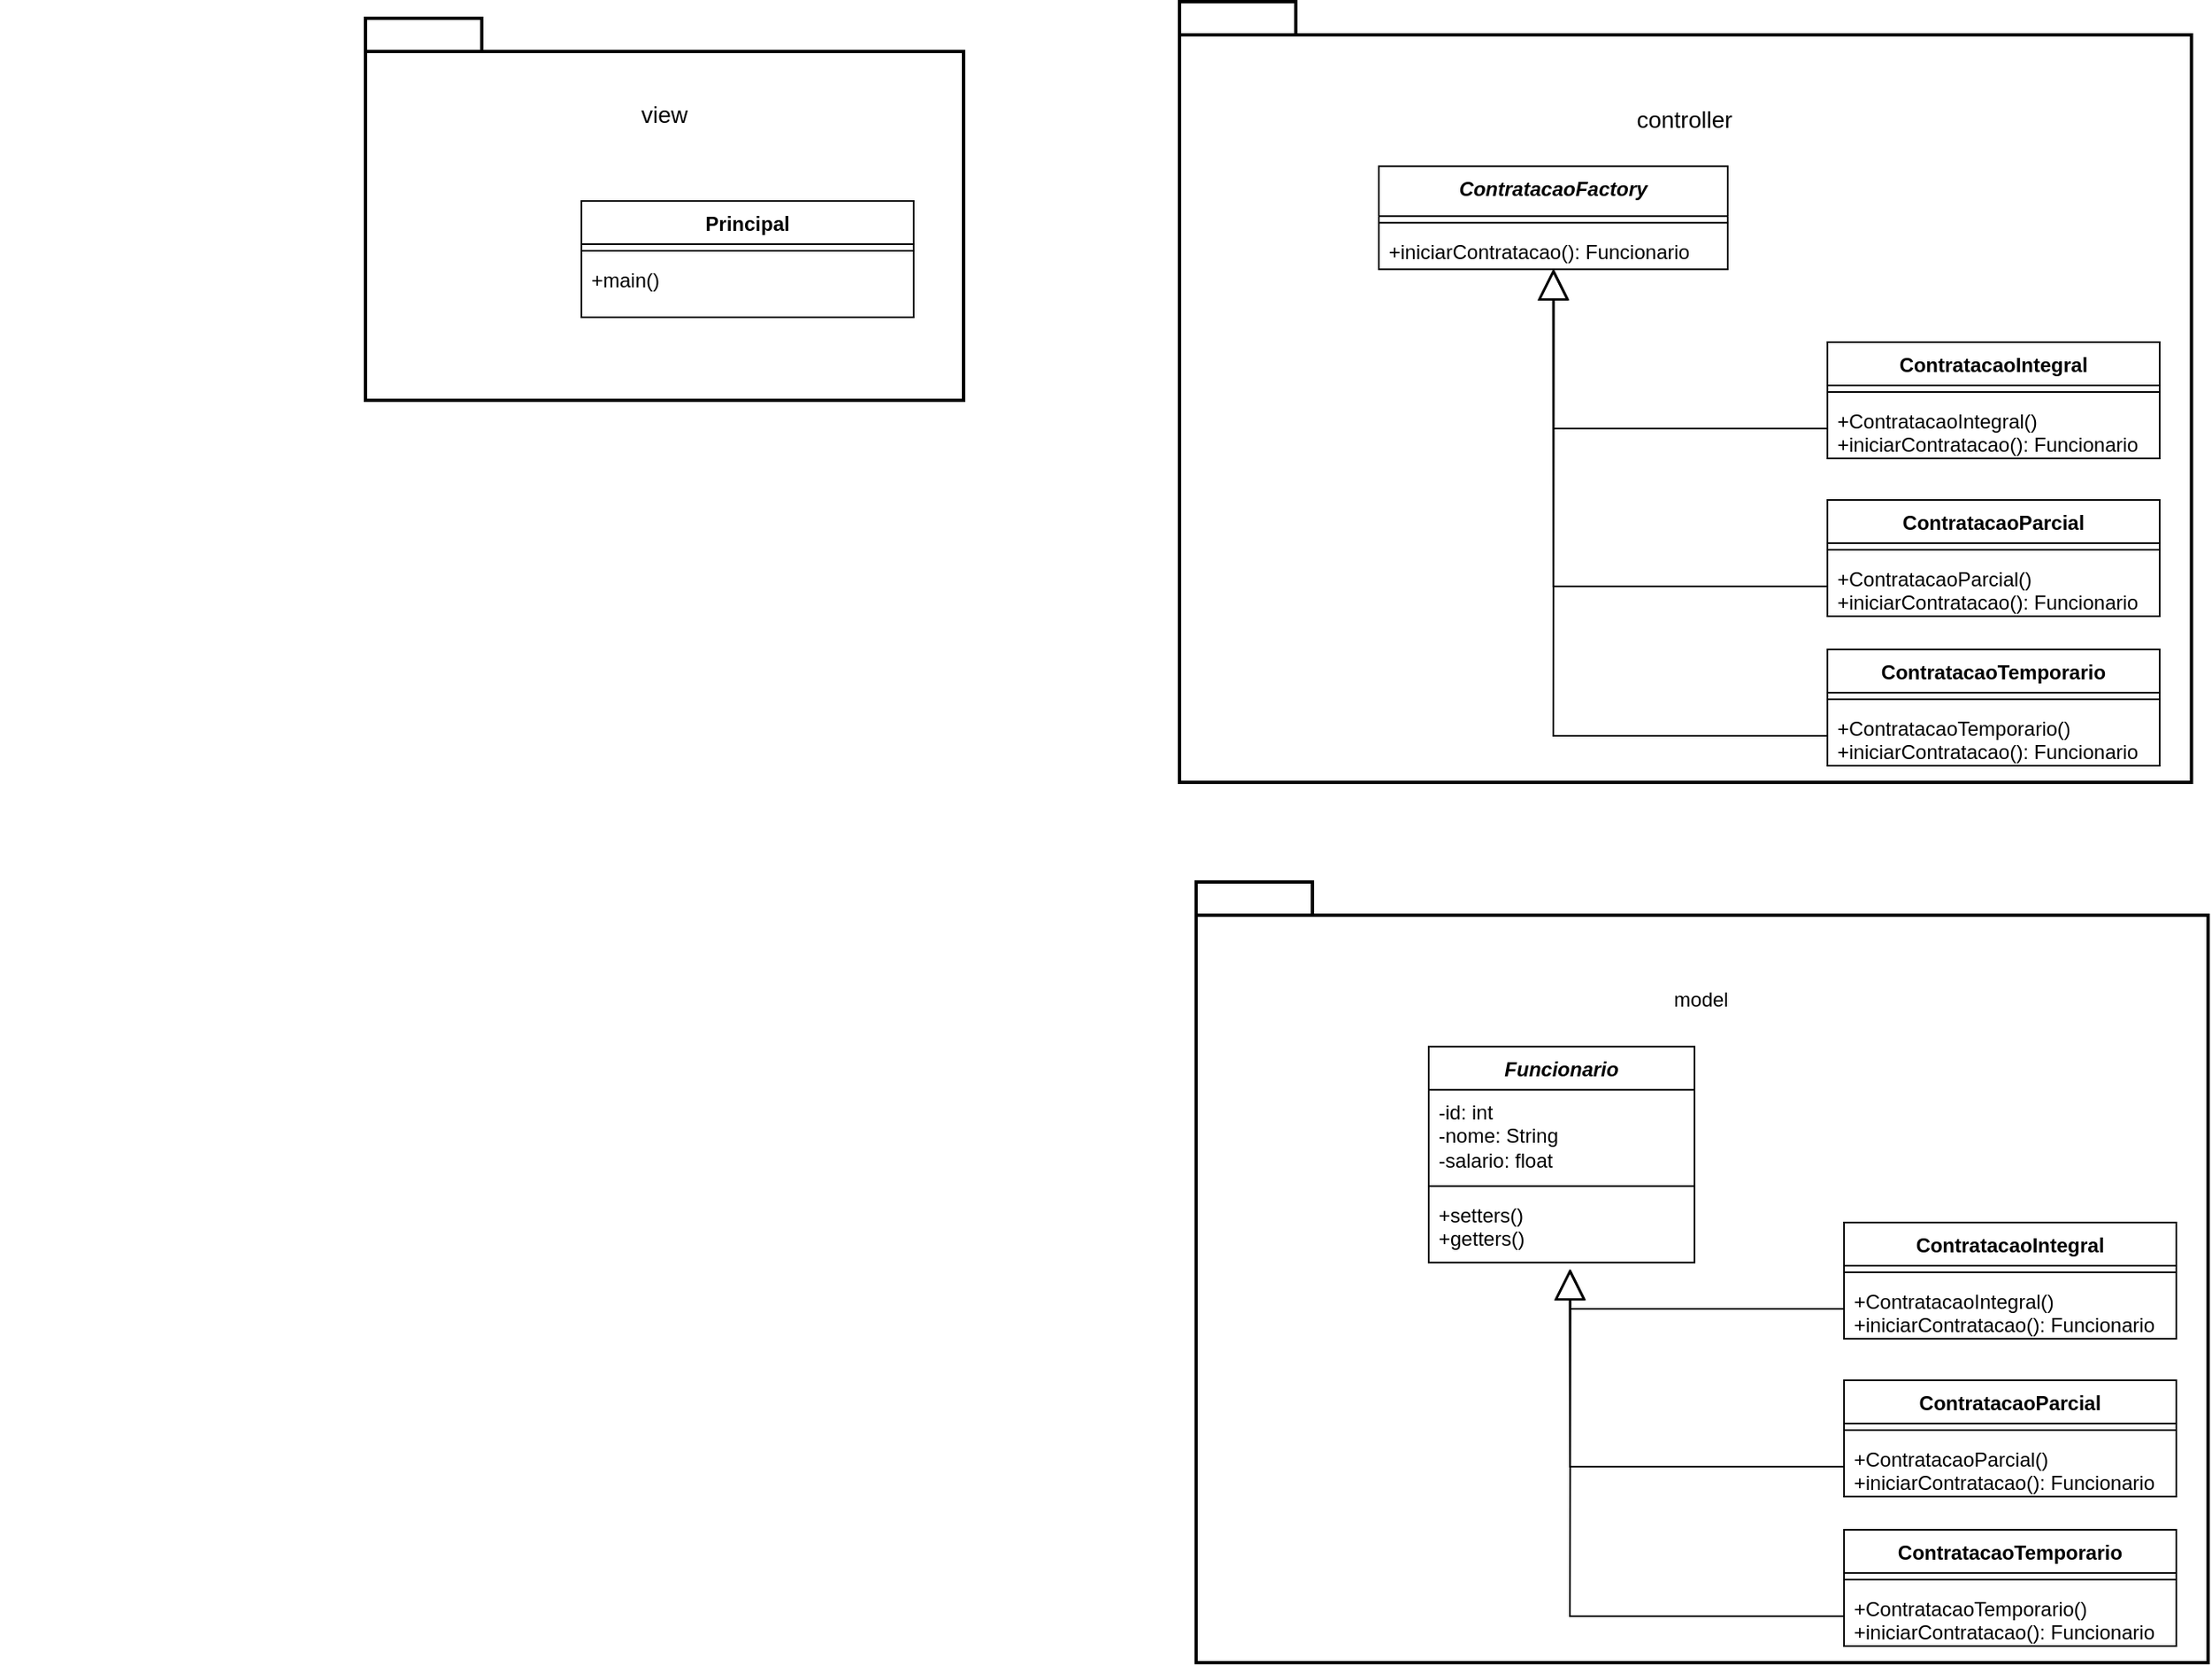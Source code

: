 <mxfile version="24.2.3" type="github">
  <diagram id="C5RBs43oDa-KdzZeNtuy" name="Page-1">
    <mxGraphModel dx="1994" dy="1749" grid="1" gridSize="10" guides="1" tooltips="1" connect="1" arrows="1" fold="1" page="1" pageScale="1" pageWidth="827" pageHeight="1169" math="0" shadow="0">
      <root>
        <mxCell id="WIyWlLk6GJQsqaUBKTNV-0" />
        <mxCell id="WIyWlLk6GJQsqaUBKTNV-1" parent="WIyWlLk6GJQsqaUBKTNV-0" />
        <mxCell id="yWQYi5Np3CBm6QukI8_1-5" value="" style="group" vertex="1" connectable="0" parent="WIyWlLk6GJQsqaUBKTNV-1">
          <mxGeometry x="170" y="-180" width="609.17" height="470" as="geometry" />
        </mxCell>
        <mxCell id="yWQYi5Np3CBm6QukI8_1-1" value="" style="shape=folder;tabWidth=70;tabHeight=20;tabPosition=left;strokeWidth=2;html=1;whiteSpace=wrap;align=center;" vertex="1" parent="yWQYi5Np3CBm6QukI8_1-5">
          <mxGeometry width="609.17" height="470" as="geometry" />
        </mxCell>
        <mxCell id="yWQYi5Np3CBm6QukI8_1-4" value="&lt;font style=&quot;font-size: 14px;&quot;&gt;c&lt;/font&gt;&lt;span style=&quot;font-size: 14px; background-color: initial;&quot;&gt;ontroller&lt;/span&gt;" style="text;html=1;align=center;verticalAlign=middle;whiteSpace=wrap;rounded=0;" vertex="1" parent="yWQYi5Np3CBm6QukI8_1-5">
          <mxGeometry x="244.376" y="42.5" width="120.417" height="56.667" as="geometry" />
        </mxCell>
        <mxCell id="yWQYi5Np3CBm6QukI8_1-7" value="&lt;i&gt;ContratacaoFactory&lt;/i&gt;" style="swimlane;fontStyle=1;align=center;verticalAlign=top;childLayout=stackLayout;horizontal=1;startSize=30;horizontalStack=0;resizeParent=1;resizeParentMax=0;resizeLast=0;collapsible=1;marginBottom=0;whiteSpace=wrap;html=1;" vertex="1" parent="yWQYi5Np3CBm6QukI8_1-5">
          <mxGeometry x="120" y="99.17" width="210" height="62" as="geometry" />
        </mxCell>
        <mxCell id="yWQYi5Np3CBm6QukI8_1-9" value="" style="line;strokeWidth=1;fillColor=none;align=left;verticalAlign=middle;spacingTop=-1;spacingLeft=3;spacingRight=3;rotatable=0;labelPosition=right;points=[];portConstraint=eastwest;strokeColor=inherit;" vertex="1" parent="yWQYi5Np3CBm6QukI8_1-7">
          <mxGeometry y="30" width="210" height="8" as="geometry" />
        </mxCell>
        <mxCell id="yWQYi5Np3CBm6QukI8_1-10" value="+iniciarContratacao(): Funcionario" style="text;strokeColor=none;fillColor=none;align=left;verticalAlign=top;spacingLeft=4;spacingRight=4;overflow=hidden;rotatable=0;points=[[0,0.5],[1,0.5]];portConstraint=eastwest;whiteSpace=wrap;html=1;" vertex="1" parent="yWQYi5Np3CBm6QukI8_1-7">
          <mxGeometry y="38" width="210" height="24" as="geometry" />
        </mxCell>
        <mxCell id="yWQYi5Np3CBm6QukI8_1-11" value="ContratacaoIntegral" style="swimlane;fontStyle=1;align=center;verticalAlign=top;childLayout=stackLayout;horizontal=1;startSize=26;horizontalStack=0;resizeParent=1;resizeParentMax=0;resizeLast=0;collapsible=1;marginBottom=0;whiteSpace=wrap;html=1;" vertex="1" parent="yWQYi5Np3CBm6QukI8_1-5">
          <mxGeometry x="390" y="205" width="200" height="70" as="geometry" />
        </mxCell>
        <mxCell id="yWQYi5Np3CBm6QukI8_1-13" value="" style="line;strokeWidth=1;fillColor=none;align=left;verticalAlign=middle;spacingTop=-1;spacingLeft=3;spacingRight=3;rotatable=0;labelPosition=right;points=[];portConstraint=eastwest;strokeColor=inherit;" vertex="1" parent="yWQYi5Np3CBm6QukI8_1-11">
          <mxGeometry y="26" width="200" height="8" as="geometry" />
        </mxCell>
        <mxCell id="yWQYi5Np3CBm6QukI8_1-14" value="&lt;div&gt;+ContratacaoIntegral()&lt;/div&gt;+iniciarContratacao(): Funcionario" style="text;strokeColor=none;fillColor=none;align=left;verticalAlign=top;spacingLeft=4;spacingRight=4;overflow=hidden;rotatable=0;points=[[0,0.5],[1,0.5]];portConstraint=eastwest;whiteSpace=wrap;html=1;" vertex="1" parent="yWQYi5Np3CBm6QukI8_1-11">
          <mxGeometry y="34" width="200" height="36" as="geometry" />
        </mxCell>
        <mxCell id="yWQYi5Np3CBm6QukI8_1-15" value="ContratacaoParcial" style="swimlane;fontStyle=1;align=center;verticalAlign=top;childLayout=stackLayout;horizontal=1;startSize=26;horizontalStack=0;resizeParent=1;resizeParentMax=0;resizeLast=0;collapsible=1;marginBottom=0;whiteSpace=wrap;html=1;" vertex="1" parent="yWQYi5Np3CBm6QukI8_1-5">
          <mxGeometry x="390" y="300" width="200" height="70" as="geometry" />
        </mxCell>
        <mxCell id="yWQYi5Np3CBm6QukI8_1-16" value="" style="line;strokeWidth=1;fillColor=none;align=left;verticalAlign=middle;spacingTop=-1;spacingLeft=3;spacingRight=3;rotatable=0;labelPosition=right;points=[];portConstraint=eastwest;strokeColor=inherit;" vertex="1" parent="yWQYi5Np3CBm6QukI8_1-15">
          <mxGeometry y="26" width="200" height="8" as="geometry" />
        </mxCell>
        <mxCell id="yWQYi5Np3CBm6QukI8_1-17" value="&lt;div&gt;+ContratacaoParcial()&lt;/div&gt;+iniciarContratacao(): Funcionario" style="text;strokeColor=none;fillColor=none;align=left;verticalAlign=top;spacingLeft=4;spacingRight=4;overflow=hidden;rotatable=0;points=[[0,0.5],[1,0.5]];portConstraint=eastwest;whiteSpace=wrap;html=1;" vertex="1" parent="yWQYi5Np3CBm6QukI8_1-15">
          <mxGeometry y="34" width="200" height="36" as="geometry" />
        </mxCell>
        <mxCell id="yWQYi5Np3CBm6QukI8_1-18" value="ContratacaoTemporario" style="swimlane;fontStyle=1;align=center;verticalAlign=top;childLayout=stackLayout;horizontal=1;startSize=26;horizontalStack=0;resizeParent=1;resizeParentMax=0;resizeLast=0;collapsible=1;marginBottom=0;whiteSpace=wrap;html=1;" vertex="1" parent="yWQYi5Np3CBm6QukI8_1-5">
          <mxGeometry x="390" y="390" width="200" height="70" as="geometry" />
        </mxCell>
        <mxCell id="yWQYi5Np3CBm6QukI8_1-19" value="" style="line;strokeWidth=1;fillColor=none;align=left;verticalAlign=middle;spacingTop=-1;spacingLeft=3;spacingRight=3;rotatable=0;labelPosition=right;points=[];portConstraint=eastwest;strokeColor=inherit;" vertex="1" parent="yWQYi5Np3CBm6QukI8_1-18">
          <mxGeometry y="26" width="200" height="8" as="geometry" />
        </mxCell>
        <mxCell id="yWQYi5Np3CBm6QukI8_1-20" value="&lt;div&gt;+ContratacaoTemporario()&lt;/div&gt;+iniciarContratacao(): Funcionario" style="text;strokeColor=none;fillColor=none;align=left;verticalAlign=top;spacingLeft=4;spacingRight=4;overflow=hidden;rotatable=0;points=[[0,0.5],[1,0.5]];portConstraint=eastwest;whiteSpace=wrap;html=1;" vertex="1" parent="yWQYi5Np3CBm6QukI8_1-18">
          <mxGeometry y="34" width="200" height="36" as="geometry" />
        </mxCell>
        <mxCell id="yWQYi5Np3CBm6QukI8_1-21" value="" style="endArrow=block;endSize=16;endFill=0;html=1;rounded=0;exitX=0;exitY=0.5;exitDx=0;exitDy=0;entryX=0.502;entryY=0.998;entryDx=0;entryDy=0;entryPerimeter=0;" edge="1" parent="yWQYi5Np3CBm6QukI8_1-5" source="yWQYi5Np3CBm6QukI8_1-20" target="yWQYi5Np3CBm6QukI8_1-10">
          <mxGeometry width="160" relative="1" as="geometry">
            <mxPoint x="190" y="360" as="sourcePoint" />
            <mxPoint x="350" y="360" as="targetPoint" />
            <Array as="points">
              <mxPoint x="225" y="442" />
            </Array>
          </mxGeometry>
        </mxCell>
        <mxCell id="yWQYi5Np3CBm6QukI8_1-22" value="" style="endArrow=block;endSize=16;endFill=0;html=1;rounded=0;exitX=0;exitY=0.5;exitDx=0;exitDy=0;entryX=0.499;entryY=1.004;entryDx=0;entryDy=0;entryPerimeter=0;" edge="1" parent="yWQYi5Np3CBm6QukI8_1-5" source="yWQYi5Np3CBm6QukI8_1-17" target="yWQYi5Np3CBm6QukI8_1-10">
          <mxGeometry width="160" relative="1" as="geometry">
            <mxPoint x="40" y="290" as="sourcePoint" />
            <mxPoint x="200" y="290" as="targetPoint" />
            <Array as="points">
              <mxPoint x="225" y="352" />
            </Array>
          </mxGeometry>
        </mxCell>
        <mxCell id="yWQYi5Np3CBm6QukI8_1-23" value="" style="endArrow=block;endSize=16;endFill=0;html=1;rounded=0;exitX=0;exitY=0.5;exitDx=0;exitDy=0;entryX=0.5;entryY=0.998;entryDx=0;entryDy=0;entryPerimeter=0;" edge="1" parent="yWQYi5Np3CBm6QukI8_1-5" source="yWQYi5Np3CBm6QukI8_1-14" target="yWQYi5Np3CBm6QukI8_1-10">
          <mxGeometry width="160" relative="1" as="geometry">
            <mxPoint x="230" y="300" as="sourcePoint" />
            <mxPoint x="390" y="300" as="targetPoint" />
            <Array as="points">
              <mxPoint x="225" y="257" />
            </Array>
          </mxGeometry>
        </mxCell>
        <mxCell id="yWQYi5Np3CBm6QukI8_1-25" value="" style="group" vertex="1" connectable="0" parent="WIyWlLk6GJQsqaUBKTNV-1">
          <mxGeometry x="-540" y="-170" width="609.17" height="470" as="geometry" />
        </mxCell>
        <mxCell id="yWQYi5Np3CBm6QukI8_1-26" value="" style="shape=folder;tabWidth=70;tabHeight=20;tabPosition=left;strokeWidth=2;html=1;whiteSpace=wrap;align=center;" vertex="1" parent="yWQYi5Np3CBm6QukI8_1-25">
          <mxGeometry x="220" width="360" height="230" as="geometry" />
        </mxCell>
        <mxCell id="yWQYi5Np3CBm6QukI8_1-27" value="&lt;span style=&quot;font-size: 14px;&quot;&gt;view&lt;/span&gt;" style="text;html=1;align=center;verticalAlign=middle;whiteSpace=wrap;rounded=0;" vertex="1" parent="yWQYi5Np3CBm6QukI8_1-25">
          <mxGeometry x="339.786" y="30" width="120.417" height="56.667" as="geometry" />
        </mxCell>
        <mxCell id="yWQYi5Np3CBm6QukI8_1-31" value="Principal" style="swimlane;fontStyle=1;align=center;verticalAlign=top;childLayout=stackLayout;horizontal=1;startSize=26;horizontalStack=0;resizeParent=1;resizeParentMax=0;resizeLast=0;collapsible=1;marginBottom=0;whiteSpace=wrap;html=1;" vertex="1" parent="yWQYi5Np3CBm6QukI8_1-25">
          <mxGeometry x="350" y="110" width="200" height="70" as="geometry" />
        </mxCell>
        <mxCell id="yWQYi5Np3CBm6QukI8_1-32" value="" style="line;strokeWidth=1;fillColor=none;align=left;verticalAlign=middle;spacingTop=-1;spacingLeft=3;spacingRight=3;rotatable=0;labelPosition=right;points=[];portConstraint=eastwest;strokeColor=inherit;" vertex="1" parent="yWQYi5Np3CBm6QukI8_1-31">
          <mxGeometry y="26" width="200" height="8" as="geometry" />
        </mxCell>
        <mxCell id="yWQYi5Np3CBm6QukI8_1-33" value="+main()" style="text;strokeColor=none;fillColor=none;align=left;verticalAlign=top;spacingLeft=4;spacingRight=4;overflow=hidden;rotatable=0;points=[[0,0.5],[1,0.5]];portConstraint=eastwest;whiteSpace=wrap;html=1;" vertex="1" parent="yWQYi5Np3CBm6QukI8_1-31">
          <mxGeometry y="34" width="200" height="36" as="geometry" />
        </mxCell>
        <mxCell id="yWQYi5Np3CBm6QukI8_1-43" value="" style="group" vertex="1" connectable="0" parent="WIyWlLk6GJQsqaUBKTNV-1">
          <mxGeometry x="180" y="350" width="609.17" height="470" as="geometry" />
        </mxCell>
        <mxCell id="yWQYi5Np3CBm6QukI8_1-44" value="" style="shape=folder;tabWidth=70;tabHeight=20;tabPosition=left;strokeWidth=2;html=1;whiteSpace=wrap;align=center;" vertex="1" parent="yWQYi5Np3CBm6QukI8_1-43">
          <mxGeometry width="609.17" height="470" as="geometry" />
        </mxCell>
        <mxCell id="yWQYi5Np3CBm6QukI8_1-45" value="model" style="text;html=1;align=center;verticalAlign=middle;whiteSpace=wrap;rounded=0;" vertex="1" parent="yWQYi5Np3CBm6QukI8_1-43">
          <mxGeometry x="244.376" y="42.5" width="120.417" height="56.667" as="geometry" />
        </mxCell>
        <mxCell id="yWQYi5Np3CBm6QukI8_1-49" value="ContratacaoIntegral" style="swimlane;fontStyle=1;align=center;verticalAlign=top;childLayout=stackLayout;horizontal=1;startSize=26;horizontalStack=0;resizeParent=1;resizeParentMax=0;resizeLast=0;collapsible=1;marginBottom=0;whiteSpace=wrap;html=1;" vertex="1" parent="yWQYi5Np3CBm6QukI8_1-43">
          <mxGeometry x="390" y="205" width="200" height="70" as="geometry" />
        </mxCell>
        <mxCell id="yWQYi5Np3CBm6QukI8_1-50" value="" style="line;strokeWidth=1;fillColor=none;align=left;verticalAlign=middle;spacingTop=-1;spacingLeft=3;spacingRight=3;rotatable=0;labelPosition=right;points=[];portConstraint=eastwest;strokeColor=inherit;" vertex="1" parent="yWQYi5Np3CBm6QukI8_1-49">
          <mxGeometry y="26" width="200" height="8" as="geometry" />
        </mxCell>
        <mxCell id="yWQYi5Np3CBm6QukI8_1-51" value="&lt;div&gt;+ContratacaoIntegral()&lt;/div&gt;+iniciarContratacao(): Funcionario" style="text;strokeColor=none;fillColor=none;align=left;verticalAlign=top;spacingLeft=4;spacingRight=4;overflow=hidden;rotatable=0;points=[[0,0.5],[1,0.5]];portConstraint=eastwest;whiteSpace=wrap;html=1;" vertex="1" parent="yWQYi5Np3CBm6QukI8_1-49">
          <mxGeometry y="34" width="200" height="36" as="geometry" />
        </mxCell>
        <mxCell id="yWQYi5Np3CBm6QukI8_1-52" value="ContratacaoParcial" style="swimlane;fontStyle=1;align=center;verticalAlign=top;childLayout=stackLayout;horizontal=1;startSize=26;horizontalStack=0;resizeParent=1;resizeParentMax=0;resizeLast=0;collapsible=1;marginBottom=0;whiteSpace=wrap;html=1;" vertex="1" parent="yWQYi5Np3CBm6QukI8_1-43">
          <mxGeometry x="390" y="300" width="200" height="70" as="geometry" />
        </mxCell>
        <mxCell id="yWQYi5Np3CBm6QukI8_1-53" value="" style="line;strokeWidth=1;fillColor=none;align=left;verticalAlign=middle;spacingTop=-1;spacingLeft=3;spacingRight=3;rotatable=0;labelPosition=right;points=[];portConstraint=eastwest;strokeColor=inherit;" vertex="1" parent="yWQYi5Np3CBm6QukI8_1-52">
          <mxGeometry y="26" width="200" height="8" as="geometry" />
        </mxCell>
        <mxCell id="yWQYi5Np3CBm6QukI8_1-54" value="&lt;div&gt;+ContratacaoParcial()&lt;/div&gt;+iniciarContratacao(): Funcionario" style="text;strokeColor=none;fillColor=none;align=left;verticalAlign=top;spacingLeft=4;spacingRight=4;overflow=hidden;rotatable=0;points=[[0,0.5],[1,0.5]];portConstraint=eastwest;whiteSpace=wrap;html=1;" vertex="1" parent="yWQYi5Np3CBm6QukI8_1-52">
          <mxGeometry y="34" width="200" height="36" as="geometry" />
        </mxCell>
        <mxCell id="yWQYi5Np3CBm6QukI8_1-55" value="ContratacaoTemporario" style="swimlane;fontStyle=1;align=center;verticalAlign=top;childLayout=stackLayout;horizontal=1;startSize=26;horizontalStack=0;resizeParent=1;resizeParentMax=0;resizeLast=0;collapsible=1;marginBottom=0;whiteSpace=wrap;html=1;" vertex="1" parent="yWQYi5Np3CBm6QukI8_1-43">
          <mxGeometry x="390" y="390" width="200" height="70" as="geometry" />
        </mxCell>
        <mxCell id="yWQYi5Np3CBm6QukI8_1-56" value="" style="line;strokeWidth=1;fillColor=none;align=left;verticalAlign=middle;spacingTop=-1;spacingLeft=3;spacingRight=3;rotatable=0;labelPosition=right;points=[];portConstraint=eastwest;strokeColor=inherit;" vertex="1" parent="yWQYi5Np3CBm6QukI8_1-55">
          <mxGeometry y="26" width="200" height="8" as="geometry" />
        </mxCell>
        <mxCell id="yWQYi5Np3CBm6QukI8_1-57" value="&lt;div&gt;+ContratacaoTemporario()&lt;/div&gt;+iniciarContratacao(): Funcionario" style="text;strokeColor=none;fillColor=none;align=left;verticalAlign=top;spacingLeft=4;spacingRight=4;overflow=hidden;rotatable=0;points=[[0,0.5],[1,0.5]];portConstraint=eastwest;whiteSpace=wrap;html=1;" vertex="1" parent="yWQYi5Np3CBm6QukI8_1-55">
          <mxGeometry y="34" width="200" height="36" as="geometry" />
        </mxCell>
        <mxCell id="yWQYi5Np3CBm6QukI8_1-58" value="" style="endArrow=block;endSize=16;endFill=0;html=1;rounded=0;exitX=0;exitY=0.5;exitDx=0;exitDy=0;entryX=0.502;entryY=0.998;entryDx=0;entryDy=0;entryPerimeter=0;" edge="1" parent="yWQYi5Np3CBm6QukI8_1-43" source="yWQYi5Np3CBm6QukI8_1-57">
          <mxGeometry width="160" relative="1" as="geometry">
            <mxPoint x="190" y="360" as="sourcePoint" />
            <mxPoint x="225.42" y="233.122" as="targetPoint" />
            <Array as="points">
              <mxPoint x="225" y="442" />
            </Array>
          </mxGeometry>
        </mxCell>
        <mxCell id="yWQYi5Np3CBm6QukI8_1-59" value="" style="endArrow=block;endSize=16;endFill=0;html=1;rounded=0;exitX=0;exitY=0.5;exitDx=0;exitDy=0;entryX=0.499;entryY=1.004;entryDx=0;entryDy=0;entryPerimeter=0;" edge="1" parent="yWQYi5Np3CBm6QukI8_1-43" source="yWQYi5Np3CBm6QukI8_1-54">
          <mxGeometry width="160" relative="1" as="geometry">
            <mxPoint x="40" y="290" as="sourcePoint" />
            <mxPoint x="224.79" y="233.266" as="targetPoint" />
            <Array as="points">
              <mxPoint x="225" y="352" />
            </Array>
          </mxGeometry>
        </mxCell>
        <mxCell id="yWQYi5Np3CBm6QukI8_1-60" value="" style="endArrow=block;endSize=16;endFill=0;html=1;rounded=0;exitX=0;exitY=0.5;exitDx=0;exitDy=0;entryX=0.5;entryY=0.998;entryDx=0;entryDy=0;entryPerimeter=0;" edge="1" parent="yWQYi5Np3CBm6QukI8_1-43" source="yWQYi5Np3CBm6QukI8_1-51">
          <mxGeometry width="160" relative="1" as="geometry">
            <mxPoint x="230" y="300" as="sourcePoint" />
            <mxPoint x="225" y="233.122" as="targetPoint" />
            <Array as="points">
              <mxPoint x="225" y="257" />
            </Array>
          </mxGeometry>
        </mxCell>
        <mxCell id="yWQYi5Np3CBm6QukI8_1-61" value="&lt;i&gt;Funcionario&lt;/i&gt;" style="swimlane;fontStyle=1;align=center;verticalAlign=top;childLayout=stackLayout;horizontal=1;startSize=26;horizontalStack=0;resizeParent=1;resizeParentMax=0;resizeLast=0;collapsible=1;marginBottom=0;whiteSpace=wrap;html=1;" vertex="1" parent="yWQYi5Np3CBm6QukI8_1-43">
          <mxGeometry x="140" y="99.17" width="160" height="130" as="geometry" />
        </mxCell>
        <mxCell id="yWQYi5Np3CBm6QukI8_1-62" value="-id: int&lt;div&gt;-nome: String&lt;/div&gt;&lt;div&gt;-salario: float&lt;/div&gt;" style="text;strokeColor=none;fillColor=none;align=left;verticalAlign=top;spacingLeft=4;spacingRight=4;overflow=hidden;rotatable=0;points=[[0,0.5],[1,0.5]];portConstraint=eastwest;whiteSpace=wrap;html=1;" vertex="1" parent="yWQYi5Np3CBm6QukI8_1-61">
          <mxGeometry y="26" width="160" height="54" as="geometry" />
        </mxCell>
        <mxCell id="yWQYi5Np3CBm6QukI8_1-63" value="" style="line;strokeWidth=1;fillColor=none;align=left;verticalAlign=middle;spacingTop=-1;spacingLeft=3;spacingRight=3;rotatable=0;labelPosition=right;points=[];portConstraint=eastwest;strokeColor=inherit;" vertex="1" parent="yWQYi5Np3CBm6QukI8_1-61">
          <mxGeometry y="80" width="160" height="8" as="geometry" />
        </mxCell>
        <mxCell id="yWQYi5Np3CBm6QukI8_1-64" value="+setters()&lt;div&gt;+getters()&lt;/div&gt;" style="text;strokeColor=none;fillColor=none;align=left;verticalAlign=top;spacingLeft=4;spacingRight=4;overflow=hidden;rotatable=0;points=[[0,0.5],[1,0.5]];portConstraint=eastwest;whiteSpace=wrap;html=1;" vertex="1" parent="yWQYi5Np3CBm6QukI8_1-61">
          <mxGeometry y="88" width="160" height="42" as="geometry" />
        </mxCell>
      </root>
    </mxGraphModel>
  </diagram>
</mxfile>
